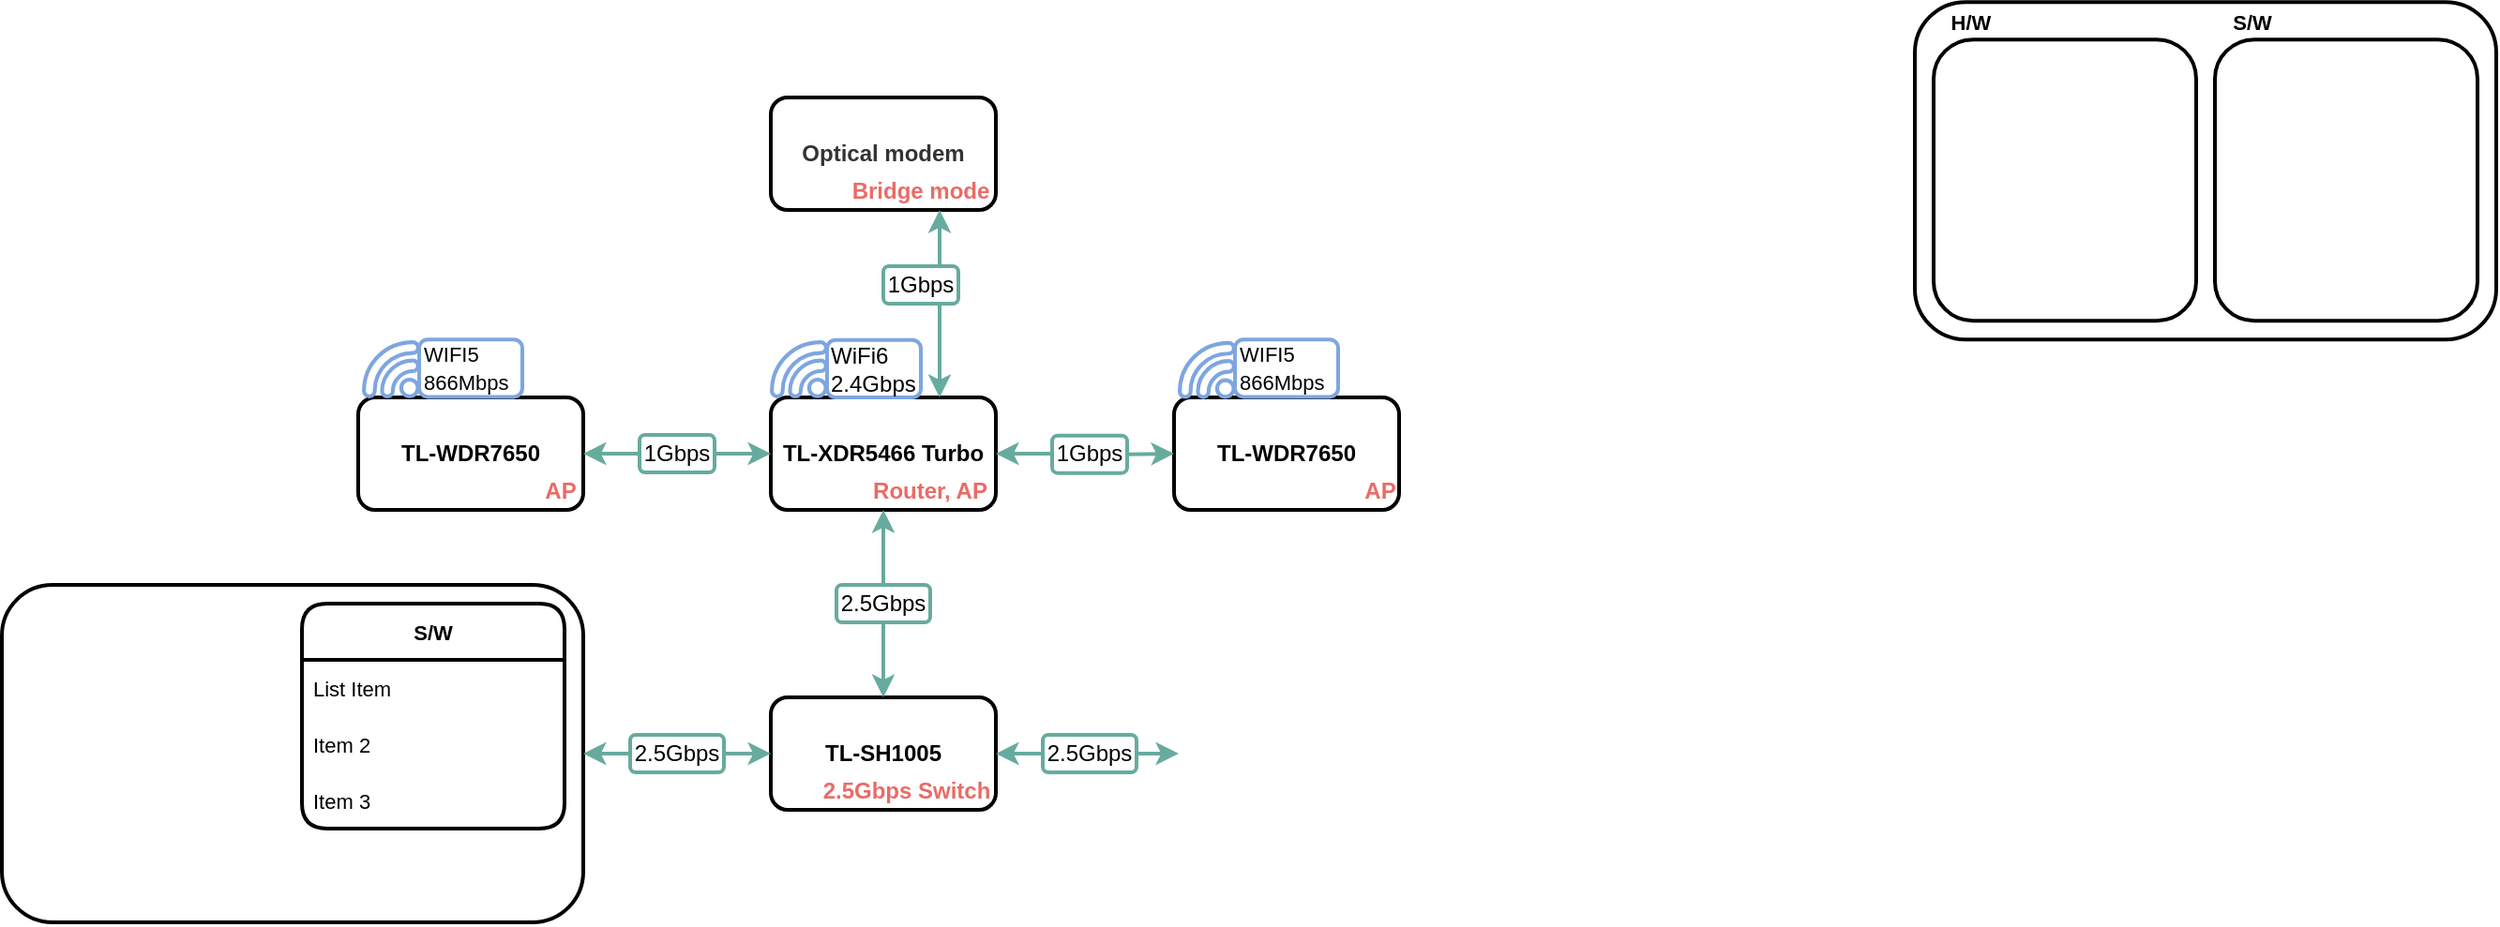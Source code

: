 <mxfile version="16.1.2" type="github" pages="2">
  <diagram id="VQ4VE7Mx4HnD_5_sAPkG" name="Page-1">
    <mxGraphModel dx="2249" dy="706" grid="1" gridSize="10" guides="1" tooltips="1" connect="1" arrows="1" fold="1" page="1" pageScale="1" pageWidth="827" pageHeight="1169" math="0" shadow="0">
      <root>
        <mxCell id="0" />
        <mxCell id="1" parent="0" />
        <mxCell id="6FV2TfDClfBSc-Q5UzaC-2" value="&lt;span style=&quot;color: rgb(51 , 51 , 51) ; background-color: rgb(255 , 255 , 255)&quot;&gt;&lt;b&gt;Optical modem&lt;/b&gt;&lt;/span&gt;" style="rounded=1;whiteSpace=wrap;html=1;strokeWidth=2;" parent="1" vertex="1">
          <mxGeometry x="240" y="100" width="120" height="60" as="geometry" />
        </mxCell>
        <mxCell id="6FV2TfDClfBSc-Q5UzaC-3" value="&lt;b&gt;TL-XDR5466 Turbo&lt;/b&gt;" style="rounded=1;whiteSpace=wrap;html=1;strokeWidth=2;" parent="1" vertex="1">
          <mxGeometry x="240" y="260" width="120" height="60" as="geometry" />
        </mxCell>
        <mxCell id="6FV2TfDClfBSc-Q5UzaC-4" value="&lt;span&gt;&lt;b&gt;TL-WDR7650&lt;/b&gt;&lt;/span&gt;" style="rounded=1;whiteSpace=wrap;html=1;strokeWidth=2;" parent="1" vertex="1">
          <mxGeometry x="455" y="260" width="120" height="60" as="geometry" />
        </mxCell>
        <mxCell id="6FV2TfDClfBSc-Q5UzaC-5" value="&lt;b&gt;TL-WDR7650&lt;/b&gt;" style="rounded=1;whiteSpace=wrap;html=1;strokeWidth=2;" parent="1" vertex="1">
          <mxGeometry x="20" y="260" width="120" height="60" as="geometry" />
        </mxCell>
        <mxCell id="6FV2TfDClfBSc-Q5UzaC-6" value="&lt;b&gt;TL-SH1005&lt;/b&gt;" style="rounded=1;whiteSpace=wrap;html=1;strokeWidth=2;" parent="1" vertex="1">
          <mxGeometry x="240" y="420" width="120" height="60" as="geometry" />
        </mxCell>
        <mxCell id="DOvFgak3m1IFUrLa4z3Q-1" value="" style="endArrow=classic;startArrow=none;html=1;rounded=0;exitX=1;exitY=0.5;exitDx=0;exitDy=0;entryX=0;entryY=0.5;entryDx=0;entryDy=0;strokeColor=#67AB9F;strokeWidth=2;" parent="1" source="DOvFgak3m1IFUrLa4z3Q-2" target="6FV2TfDClfBSc-Q5UzaC-3" edge="1">
          <mxGeometry width="50" height="50" relative="1" as="geometry">
            <mxPoint x="170" y="290" as="sourcePoint" />
            <mxPoint x="220" y="240" as="targetPoint" />
          </mxGeometry>
        </mxCell>
        <mxCell id="DOvFgak3m1IFUrLa4z3Q-5" value="" style="endArrow=classic;startArrow=none;html=1;rounded=0;exitX=0.5;exitY=0;exitDx=0;exitDy=0;entryX=0.5;entryY=1;entryDx=0;entryDy=0;strokeColor=#67AB9F;strokeWidth=2;" parent="1" source="DOvFgak3m1IFUrLa4z3Q-11" target="6FV2TfDClfBSc-Q5UzaC-3" edge="1">
          <mxGeometry width="50" height="50" relative="1" as="geometry">
            <mxPoint x="360" y="350" as="sourcePoint" />
            <mxPoint x="410" y="300" as="targetPoint" />
          </mxGeometry>
        </mxCell>
        <mxCell id="DOvFgak3m1IFUrLa4z3Q-6" value="&lt;font color=&quot;#ea6b66&quot;&gt;&lt;b&gt;Router, AP&lt;/b&gt;&lt;/font&gt;" style="text;html=1;strokeColor=none;fillColor=none;align=center;verticalAlign=middle;whiteSpace=wrap;rounded=0;" parent="1" vertex="1">
          <mxGeometry x="290" y="300" width="70" height="20" as="geometry" />
        </mxCell>
        <mxCell id="DOvFgak3m1IFUrLa4z3Q-8" value="&lt;font color=&quot;#ea6b66&quot;&gt;&lt;b&gt;AP&lt;/b&gt;&lt;/font&gt;" style="text;html=1;strokeColor=none;fillColor=none;align=center;verticalAlign=middle;whiteSpace=wrap;rounded=0;" parent="1" vertex="1">
          <mxGeometry x="117.5" y="300" width="20" height="20" as="geometry" />
        </mxCell>
        <mxCell id="DOvFgak3m1IFUrLa4z3Q-15" value="WiFi6&lt;br&gt;2.4Gbps" style="text;html=1;strokeColor=#7EA6E0;fillColor=none;align=left;verticalAlign=middle;whiteSpace=wrap;rounded=1;fontFamily=Helvetica;strokeWidth=2;" parent="1" vertex="1">
          <mxGeometry x="270" y="229.38" width="50" height="30.63" as="geometry" />
        </mxCell>
        <mxCell id="DOvFgak3m1IFUrLa4z3Q-16" value="&lt;font color=&quot;#ea6b66&quot;&gt;&lt;b&gt;Bridge mode&lt;/b&gt;&lt;/font&gt;" style="text;html=1;strokeColor=none;fillColor=none;align=center;verticalAlign=middle;whiteSpace=wrap;rounded=0;" parent="1" vertex="1">
          <mxGeometry x="280" y="140" width="80" height="20" as="geometry" />
        </mxCell>
        <mxCell id="DOvFgak3m1IFUrLa4z3Q-17" value="&lt;font style=&quot;font-size: 11px&quot;&gt;WIFI5&lt;br style=&quot;font-size: 11px&quot;&gt;866Mbps&lt;/font&gt;" style="text;html=1;strokeColor=#7EA6E0;fillColor=none;align=left;verticalAlign=middle;whiteSpace=wrap;rounded=1;fontFamily=Helvetica;strokeWidth=2;" parent="1" vertex="1">
          <mxGeometry x="52.5" y="229.07" width="55" height="30.63" as="geometry" />
        </mxCell>
        <mxCell id="DOvFgak3m1IFUrLa4z3Q-19" value="" style="sketch=0;pointerEvents=1;shadow=0;dashed=0;html=1;strokeColor=#7EA6E0;fillColor=#7EA6E0;aspect=fixed;labelPosition=center;verticalLabelPosition=bottom;verticalAlign=top;align=center;outlineConnect=0;shape=mxgraph.vvd.wi_fi;fontColor=#FFB570;direction=north;strokeWidth=1;" parent="1" vertex="1">
          <mxGeometry x="22.5" y="230.01" width="30" height="30" as="geometry" />
        </mxCell>
        <mxCell id="DOvFgak3m1IFUrLa4z3Q-24" value="" style="endArrow=classic;startArrow=none;html=1;rounded=0;fontSize=11;fontColor=#FFB570;entryX=0.75;entryY=1;entryDx=0;entryDy=0;exitX=0.75;exitY=0;exitDx=0;exitDy=0;strokeColor=#67AB9F;strokeWidth=2;" parent="1" source="DOvFgak3m1IFUrLa4z3Q-25" target="6FV2TfDClfBSc-Q5UzaC-2" edge="1">
          <mxGeometry width="50" height="50" relative="1" as="geometry">
            <mxPoint x="360" y="320" as="sourcePoint" />
            <mxPoint x="410" y="270" as="targetPoint" />
          </mxGeometry>
        </mxCell>
        <mxCell id="DOvFgak3m1IFUrLa4z3Q-26" value="&lt;font color=&quot;#ea6b66&quot;&gt;&lt;b&gt;AP&lt;/b&gt;&lt;/font&gt;" style="text;html=1;strokeColor=none;fillColor=none;align=center;verticalAlign=middle;whiteSpace=wrap;rounded=0;" parent="1" vertex="1">
          <mxGeometry x="555" y="300.32" width="20" height="20" as="geometry" />
        </mxCell>
        <mxCell id="DOvFgak3m1IFUrLa4z3Q-29" value="&lt;font color=&quot;#ea6b66&quot;&gt;&lt;b&gt;2.5Gbps Switch&lt;/b&gt;&lt;/font&gt;" style="text;html=1;strokeColor=none;fillColor=none;align=center;verticalAlign=middle;whiteSpace=wrap;rounded=0;" parent="1" vertex="1">
          <mxGeometry x="265" y="460" width="95" height="20" as="geometry" />
        </mxCell>
        <mxCell id="DOvFgak3m1IFUrLa4z3Q-25" value="1Gbps" style="text;html=1;strokeColor=#67AB9F;fillColor=none;align=center;verticalAlign=middle;whiteSpace=wrap;rounded=1;fontFamily=Helvetica;strokeWidth=2;glass=0;shadow=0;sketch=0;" parent="1" vertex="1">
          <mxGeometry x="300" y="190" width="40" height="20" as="geometry" />
        </mxCell>
        <mxCell id="DOvFgak3m1IFUrLa4z3Q-43" value="" style="endArrow=none;startArrow=classic;html=1;rounded=0;fontSize=11;fontColor=#FFB570;entryX=0.75;entryY=1;entryDx=0;entryDy=0;exitX=0.75;exitY=0;exitDx=0;exitDy=0;strokeColor=#67AB9F;strokeWidth=2;" parent="1" source="6FV2TfDClfBSc-Q5UzaC-3" target="DOvFgak3m1IFUrLa4z3Q-25" edge="1">
          <mxGeometry width="50" height="50" relative="1" as="geometry">
            <mxPoint x="330" y="260" as="sourcePoint" />
            <mxPoint x="330" y="180" as="targetPoint" />
          </mxGeometry>
        </mxCell>
        <mxCell id="DOvFgak3m1IFUrLa4z3Q-2" value="1Gbps" style="text;html=1;strokeColor=#67AB9F;fillColor=none;align=center;verticalAlign=middle;whiteSpace=wrap;rounded=1;fontFamily=Helvetica;strokeWidth=2;" parent="1" vertex="1">
          <mxGeometry x="170" y="280" width="40" height="20" as="geometry" />
        </mxCell>
        <mxCell id="DOvFgak3m1IFUrLa4z3Q-44" value="" style="endArrow=none;startArrow=classic;html=1;rounded=0;exitX=1;exitY=0.5;exitDx=0;exitDy=0;entryX=0;entryY=0.5;entryDx=0;entryDy=0;strokeColor=#67AB9F;strokeWidth=2;" parent="1" source="6FV2TfDClfBSc-Q5UzaC-5" target="DOvFgak3m1IFUrLa4z3Q-2" edge="1">
          <mxGeometry width="50" height="50" relative="1" as="geometry">
            <mxPoint x="160" y="290" as="sourcePoint" />
            <mxPoint x="240" y="290" as="targetPoint" />
          </mxGeometry>
        </mxCell>
        <mxCell id="DOvFgak3m1IFUrLa4z3Q-47" value="&lt;font style=&quot;font-size: 11px&quot;&gt;WIFI5&lt;br style=&quot;font-size: 11px&quot;&gt;866Mbps&lt;/font&gt;" style="text;html=1;strokeColor=#7EA6E0;fillColor=none;align=left;verticalAlign=middle;whiteSpace=wrap;rounded=1;fontFamily=Helvetica;strokeWidth=2;" parent="1" vertex="1">
          <mxGeometry x="487.5" y="229.07" width="55" height="30.63" as="geometry" />
        </mxCell>
        <mxCell id="DOvFgak3m1IFUrLa4z3Q-48" value="" style="sketch=0;pointerEvents=1;shadow=0;dashed=0;html=1;strokeColor=#7EA6E0;fillColor=#7EA6E0;aspect=fixed;labelPosition=center;verticalLabelPosition=bottom;verticalAlign=top;align=center;outlineConnect=0;shape=mxgraph.vvd.wi_fi;fontColor=#FFB570;direction=north;strokeWidth=1;" parent="1" vertex="1">
          <mxGeometry x="240" y="230.01" width="30" height="30" as="geometry" />
        </mxCell>
        <mxCell id="DOvFgak3m1IFUrLa4z3Q-49" value="" style="sketch=0;pointerEvents=1;shadow=0;dashed=0;html=1;strokeColor=#7EA6E0;fillColor=#7EA6E0;aspect=fixed;labelPosition=center;verticalLabelPosition=bottom;verticalAlign=top;align=center;outlineConnect=0;shape=mxgraph.vvd.wi_fi;fontColor=#FFB570;direction=north;strokeWidth=1;" parent="1" vertex="1">
          <mxGeometry x="457.5" y="230.33" width="30" height="30" as="geometry" />
        </mxCell>
        <mxCell id="DOvFgak3m1IFUrLa4z3Q-50" value="" style="endArrow=classic;startArrow=none;html=1;rounded=0;exitX=1;exitY=0.5;exitDx=0;exitDy=0;entryX=0;entryY=0.5;entryDx=0;entryDy=0;strokeColor=#67AB9F;strokeWidth=2;" parent="1" source="DOvFgak3m1IFUrLa4z3Q-51" target="6FV2TfDClfBSc-Q5UzaC-4" edge="1">
          <mxGeometry width="50" height="50" relative="1" as="geometry">
            <mxPoint x="379" y="290.32" as="sourcePoint" />
            <mxPoint x="449" y="290.32" as="targetPoint" />
          </mxGeometry>
        </mxCell>
        <mxCell id="DOvFgak3m1IFUrLa4z3Q-51" value="1Gbps" style="text;html=1;strokeColor=#67AB9F;fillColor=none;align=center;verticalAlign=middle;whiteSpace=wrap;rounded=1;fontFamily=Helvetica;strokeWidth=2;" parent="1" vertex="1">
          <mxGeometry x="390" y="280.32" width="40" height="20" as="geometry" />
        </mxCell>
        <mxCell id="DOvFgak3m1IFUrLa4z3Q-52" value="" style="endArrow=none;startArrow=classic;html=1;rounded=0;entryX=0;entryY=0.5;entryDx=0;entryDy=0;strokeColor=#67AB9F;strokeWidth=2;exitX=1;exitY=0.5;exitDx=0;exitDy=0;" parent="1" source="6FV2TfDClfBSc-Q5UzaC-3" edge="1">
          <mxGeometry width="50" height="50" relative="1" as="geometry">
            <mxPoint x="380" y="270" as="sourcePoint" />
            <mxPoint x="390" y="289.98" as="targetPoint" />
          </mxGeometry>
        </mxCell>
        <mxCell id="DOvFgak3m1IFUrLa4z3Q-11" value="2.5Gbps" style="text;html=1;strokeColor=#67AB9F;fillColor=none;align=center;verticalAlign=middle;whiteSpace=wrap;rounded=1;fontFamily=Helvetica;strokeWidth=2;" parent="1" vertex="1">
          <mxGeometry x="275" y="360" width="50" height="20" as="geometry" />
        </mxCell>
        <mxCell id="DOvFgak3m1IFUrLa4z3Q-55" value="" style="endArrow=none;startArrow=classic;html=1;rounded=0;exitX=0.5;exitY=0;exitDx=0;exitDy=0;entryX=0.5;entryY=1;entryDx=0;entryDy=0;strokeColor=#67AB9F;strokeWidth=2;" parent="1" source="6FV2TfDClfBSc-Q5UzaC-6" target="DOvFgak3m1IFUrLa4z3Q-11" edge="1">
          <mxGeometry width="50" height="50" relative="1" as="geometry">
            <mxPoint x="300" y="420" as="sourcePoint" />
            <mxPoint x="300" y="320" as="targetPoint" />
          </mxGeometry>
        </mxCell>
        <mxCell id="DOvFgak3m1IFUrLa4z3Q-69" value="" style="endArrow=classic;startArrow=none;html=1;rounded=0;fontSize=11;fontColor=#000000;strokeColor=#67AB9F;strokeWidth=2;jumpSize=8;entryX=0;entryY=0.5;entryDx=0;entryDy=0;" parent="1" source="DOvFgak3m1IFUrLa4z3Q-70" edge="1">
          <mxGeometry width="50" height="50" relative="1" as="geometry">
            <mxPoint x="360" y="450" as="sourcePoint" />
            <mxPoint x="457.5" y="450" as="targetPoint" />
          </mxGeometry>
        </mxCell>
        <mxCell id="DOvFgak3m1IFUrLa4z3Q-70" value="2.5Gbps" style="text;html=1;strokeColor=#67AB9F;fillColor=none;align=center;verticalAlign=middle;whiteSpace=wrap;rounded=1;fontFamily=Helvetica;strokeWidth=2;" parent="1" vertex="1">
          <mxGeometry x="385" y="440" width="50" height="20" as="geometry" />
        </mxCell>
        <mxCell id="DOvFgak3m1IFUrLa4z3Q-71" value="" style="endArrow=none;startArrow=classic;html=1;rounded=0;fontSize=11;fontColor=#000000;strokeColor=#67AB9F;strokeWidth=2;jumpSize=8;entryX=0;entryY=0.5;entryDx=0;entryDy=0;" parent="1" target="DOvFgak3m1IFUrLa4z3Q-70" edge="1">
          <mxGeometry width="50" height="50" relative="1" as="geometry">
            <mxPoint x="360" y="450" as="sourcePoint" />
            <mxPoint x="457.5" y="450" as="targetPoint" />
          </mxGeometry>
        </mxCell>
        <mxCell id="DOvFgak3m1IFUrLa4z3Q-72" value="" style="rounded=1;whiteSpace=wrap;html=1;shadow=0;glass=0;sketch=0;fontSize=11;fontColor=#000000;strokeColor=#000000;strokeWidth=2;fillColor=none;" parent="1" vertex="1">
          <mxGeometry x="-170" y="360" width="310" height="180" as="geometry" />
        </mxCell>
        <mxCell id="DOvFgak3m1IFUrLa4z3Q-75" value="" style="endArrow=classic;startArrow=none;html=1;rounded=0;fontSize=11;fontColor=#000000;strokeColor=#67AB9F;strokeWidth=2;jumpSize=8;entryX=0;entryY=0.5;entryDx=0;entryDy=0;exitX=1;exitY=0.5;exitDx=0;exitDy=0;" parent="1" source="DOvFgak3m1IFUrLa4z3Q-76" target="6FV2TfDClfBSc-Q5UzaC-6" edge="1">
          <mxGeometry width="50" height="50" relative="1" as="geometry">
            <mxPoint x="150" y="470" as="sourcePoint" />
            <mxPoint x="200" y="420" as="targetPoint" />
          </mxGeometry>
        </mxCell>
        <mxCell id="DOvFgak3m1IFUrLa4z3Q-76" value="2.5Gbps" style="text;html=1;strokeColor=#67AB9F;fillColor=none;align=center;verticalAlign=middle;whiteSpace=wrap;rounded=1;fontFamily=Helvetica;strokeWidth=2;" parent="1" vertex="1">
          <mxGeometry x="165" y="440" width="50" height="20" as="geometry" />
        </mxCell>
        <mxCell id="DOvFgak3m1IFUrLa4z3Q-77" value="" style="endArrow=none;startArrow=classic;html=1;rounded=0;fontSize=11;fontColor=#000000;strokeColor=#67AB9F;strokeWidth=2;jumpSize=8;entryX=0;entryY=0.5;entryDx=0;entryDy=0;exitX=1;exitY=0.5;exitDx=0;exitDy=0;" parent="1" source="DOvFgak3m1IFUrLa4z3Q-72" target="DOvFgak3m1IFUrLa4z3Q-76" edge="1">
          <mxGeometry width="50" height="50" relative="1" as="geometry">
            <mxPoint x="140" y="450" as="sourcePoint" />
            <mxPoint x="240" y="450" as="targetPoint" />
          </mxGeometry>
        </mxCell>
        <mxCell id="DOvFgak3m1IFUrLa4z3Q-82" value="S/W" style="swimlane;fontStyle=1;childLayout=stackLayout;horizontal=1;startSize=30;horizontalStack=0;resizeParent=1;resizeParentMax=0;resizeLast=0;collapsible=1;marginBottom=0;rounded=1;shadow=0;glass=0;sketch=0;fontSize=11;fontColor=#000000;strokeColor=#000000;strokeWidth=2;fillColor=none;" parent="1" vertex="1">
          <mxGeometry x="-10" y="370" width="140" height="120" as="geometry">
            <mxRectangle x="-10" y="370" width="50" height="30" as="alternateBounds" />
          </mxGeometry>
        </mxCell>
        <mxCell id="DOvFgak3m1IFUrLa4z3Q-87" value="List Item" style="text;strokeColor=none;fillColor=none;align=left;verticalAlign=middle;spacingLeft=4;spacingRight=4;overflow=hidden;points=[[0,0.5],[1,0.5]];portConstraint=eastwest;rotatable=0;rounded=1;shadow=0;glass=0;sketch=0;fontSize=11;fontColor=#000000;" parent="DOvFgak3m1IFUrLa4z3Q-82" vertex="1">
          <mxGeometry y="30" width="140" height="30" as="geometry" />
        </mxCell>
        <mxCell id="DOvFgak3m1IFUrLa4z3Q-84" value="Item 2" style="text;strokeColor=none;fillColor=none;align=left;verticalAlign=middle;spacingLeft=4;spacingRight=4;overflow=hidden;points=[[0,0.5],[1,0.5]];portConstraint=eastwest;rotatable=0;rounded=1;shadow=0;glass=0;sketch=0;fontSize=11;fontColor=#000000;" parent="DOvFgak3m1IFUrLa4z3Q-82" vertex="1">
          <mxGeometry y="60" width="140" height="30" as="geometry" />
        </mxCell>
        <mxCell id="DOvFgak3m1IFUrLa4z3Q-85" value="Item 3" style="text;strokeColor=none;fillColor=none;align=left;verticalAlign=middle;spacingLeft=4;spacingRight=4;overflow=hidden;points=[[0,0.5],[1,0.5]];portConstraint=eastwest;rotatable=0;rounded=1;shadow=0;glass=0;sketch=0;fontSize=11;fontColor=#000000;" parent="DOvFgak3m1IFUrLa4z3Q-82" vertex="1">
          <mxGeometry y="90" width="140" height="30" as="geometry" />
        </mxCell>
        <mxCell id="DOvFgak3m1IFUrLa4z3Q-88" value="" style="rounded=1;whiteSpace=wrap;html=1;shadow=0;glass=0;sketch=0;fontSize=11;fontColor=#000000;strokeColor=#000000;strokeWidth=2;fillColor=none;" parent="1" vertex="1">
          <mxGeometry x="850" y="49.07" width="310" height="180" as="geometry" />
        </mxCell>
        <mxCell id="DOvFgak3m1IFUrLa4z3Q-89" value="" style="rounded=1;whiteSpace=wrap;html=1;shadow=0;glass=0;sketch=0;fontSize=11;fontColor=#000000;strokeColor=#000000;strokeWidth=2;fillColor=none;" parent="1" vertex="1">
          <mxGeometry x="860" y="69.07" width="140" height="150" as="geometry" />
        </mxCell>
        <mxCell id="DOvFgak3m1IFUrLa4z3Q-90" value="" style="rounded=1;whiteSpace=wrap;html=1;shadow=0;glass=0;sketch=0;fontSize=11;fontColor=#000000;strokeColor=#000000;strokeWidth=2;fillColor=none;" parent="1" vertex="1">
          <mxGeometry x="1010" y="69.07" width="140" height="150" as="geometry" />
        </mxCell>
        <mxCell id="DOvFgak3m1IFUrLa4z3Q-91" value="&lt;b&gt;H/W&lt;/b&gt;" style="text;html=1;strokeColor=none;fillColor=none;align=center;verticalAlign=middle;whiteSpace=wrap;rounded=0;shadow=0;glass=0;sketch=0;fontSize=11;fontColor=#000000;" parent="1" vertex="1">
          <mxGeometry x="860" y="51.57" width="40" height="17.5" as="geometry" />
        </mxCell>
        <mxCell id="DOvFgak3m1IFUrLa4z3Q-92" value="&lt;b&gt;S/W&lt;/b&gt;" style="text;html=1;strokeColor=none;fillColor=none;align=center;verticalAlign=middle;whiteSpace=wrap;rounded=0;shadow=0;glass=0;sketch=0;fontSize=11;fontColor=#000000;" parent="1" vertex="1">
          <mxGeometry x="1010" y="51.57" width="40" height="17.5" as="geometry" />
        </mxCell>
      </root>
    </mxGraphModel>
  </diagram>
  <diagram id="DqBmT6bykBS2sjbPWi_f" name="Page-2">
    <mxGraphModel dx="1422" dy="706" grid="1" gridSize="10" guides="1" tooltips="1" connect="1" arrows="1" fold="1" page="1" pageScale="1" pageWidth="827" pageHeight="1169" math="0" shadow="0">
      <root>
        <mxCell id="ychZQQoGPltBydtH4dmN-0" />
        <mxCell id="ychZQQoGPltBydtH4dmN-1" parent="ychZQQoGPltBydtH4dmN-0" />
      </root>
    </mxGraphModel>
  </diagram>
</mxfile>
